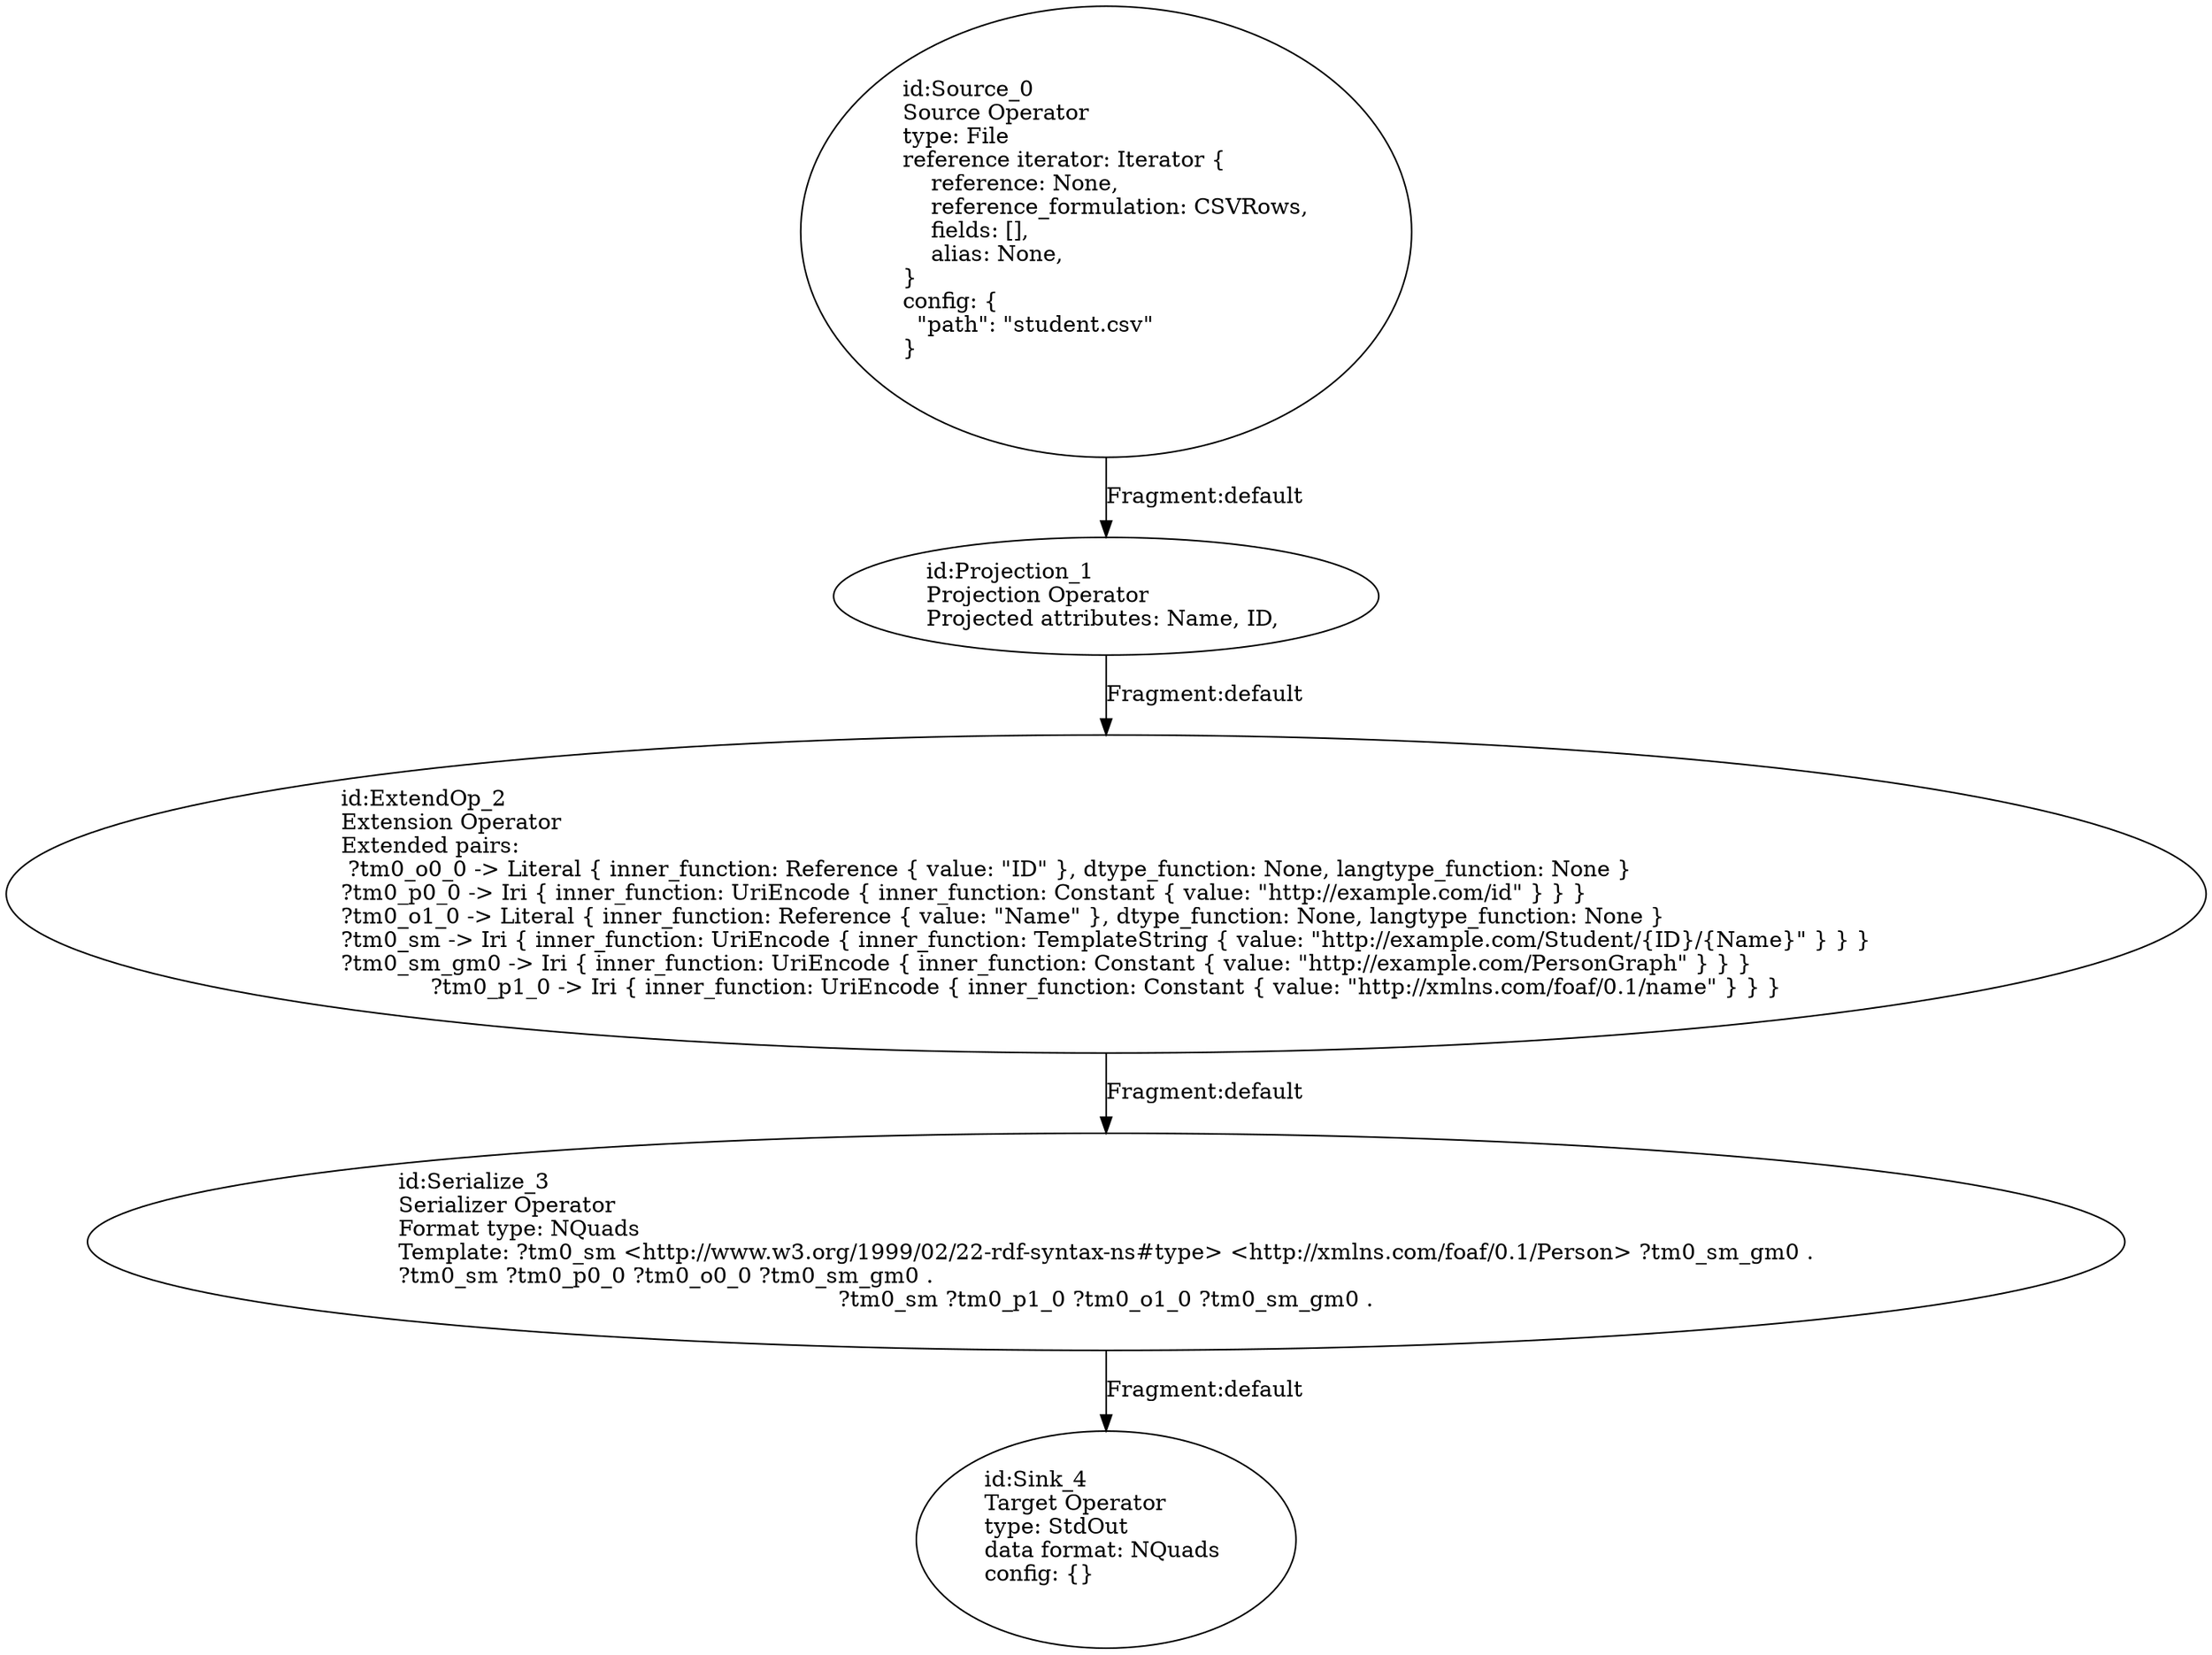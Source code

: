digraph {
    0 [ label = "id:Source_0 \lSource Operator\ltype: File \lreference iterator: Iterator {\l    reference: None,\l    reference_formulation: CSVRows,\l    fields: [],\l    alias: None,\l} \lconfig: {\l  \"path\": \"student.csv\"\l}\l             " ]
    1 [ label = "id:Projection_1 \lProjection Operator\lProjected attributes: Name, ID, " ]
    2 [ label = "id:ExtendOp_2 \lExtension Operator\lExtended pairs: \l ?tm0_o0_0 -> Literal { inner_function: Reference { value: \"ID\" }, dtype_function: None, langtype_function: None }\l?tm0_p0_0 -> Iri { inner_function: UriEncode { inner_function: Constant { value: \"http://example.com/id\" } } }\l?tm0_o1_0 -> Literal { inner_function: Reference { value: \"Name\" }, dtype_function: None, langtype_function: None }\l?tm0_sm -> Iri { inner_function: UriEncode { inner_function: TemplateString { value: \"http://example.com/Student/{ID}/{Name}\" } } }\l?tm0_sm_gm0 -> Iri { inner_function: UriEncode { inner_function: Constant { value: \"http://example.com/PersonGraph\" } } }\l?tm0_p1_0 -> Iri { inner_function: UriEncode { inner_function: Constant { value: \"http://xmlns.com/foaf/0.1/name\" } } }" ]
    3 [ label = "id:Serialize_3 \lSerializer Operator\lFormat type: NQuads\lTemplate: ?tm0_sm <http://www.w3.org/1999/02/22-rdf-syntax-ns#type> <http://xmlns.com/foaf/0.1/Person> ?tm0_sm_gm0 .\l?tm0_sm ?tm0_p0_0 ?tm0_o0_0 ?tm0_sm_gm0 .\l?tm0_sm ?tm0_p1_0 ?tm0_o1_0 ?tm0_sm_gm0 ." ]
    4 [ label = "id:Sink_4 \lTarget Operator\ltype: StdOut \ldata format: NQuads \lconfig: {}\l             " ]
    0 -> 1 [ label = "Fragment:default" ]
    1 -> 2 [ label = "Fragment:default" ]
    2 -> 3 [ label = "Fragment:default" ]
    3 -> 4 [ label = "Fragment:default" ]
}
